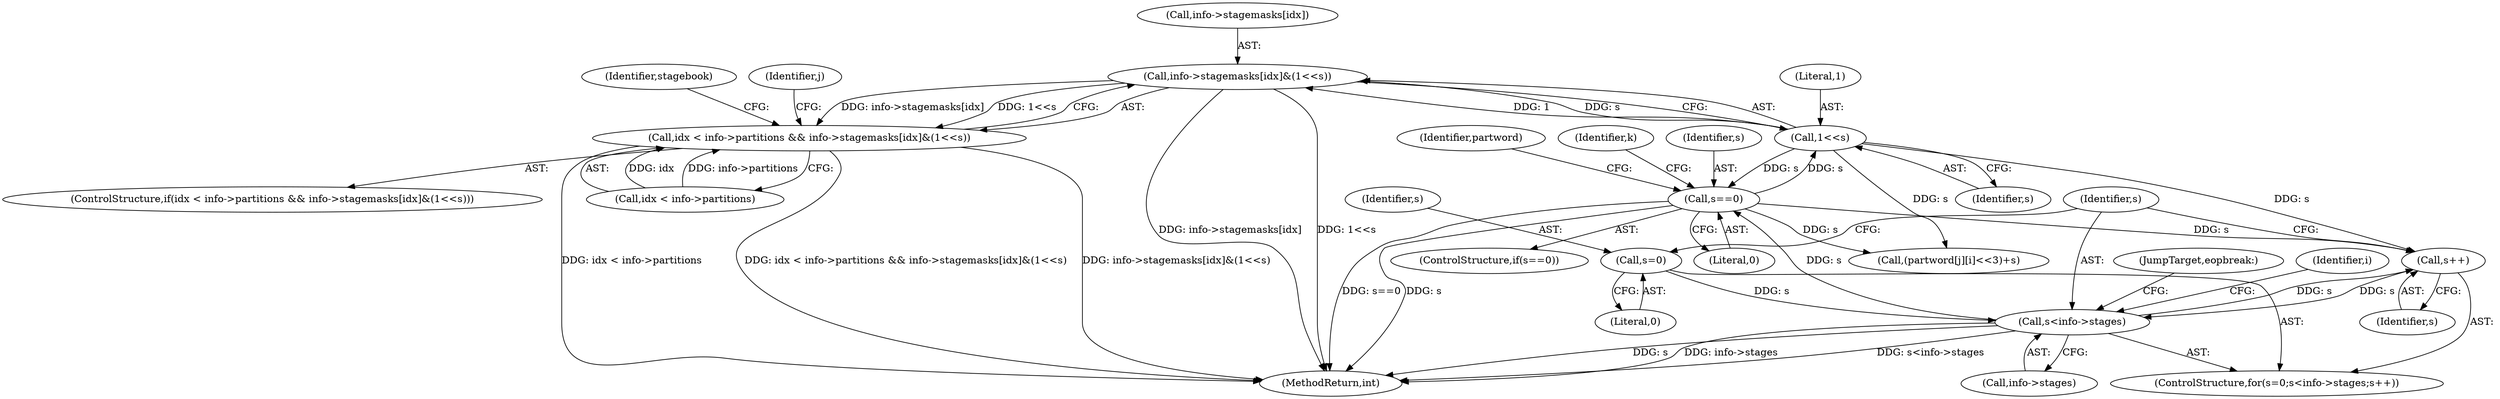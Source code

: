 digraph "0_Android_659030a2e80c38fb8da0a4eb68695349eec6778b@array" {
"1000507" [label="(Call,info->stagemasks[idx]&(1<<s))"];
"1000513" [label="(Call,1<<s)"];
"1000303" [label="(Call,s==0)"];
"1000286" [label="(Call,s<info->stages)"];
"1000291" [label="(Call,s++)"];
"1000283" [label="(Call,s=0)"];
"1000501" [label="(Call,idx < info->partitions && info->stagemasks[idx]&(1<<s))"];
"1000285" [label="(Literal,0)"];
"1000292" [label="(Identifier,s)"];
"1000287" [label="(Identifier,s)"];
"1000500" [label="(ControlStructure,if(idx < info->partitions && info->stagemasks[idx]&(1<<s)))"];
"1000291" [label="(Call,s++)"];
"1000513" [label="(Call,1<<s)"];
"1000478" [label="(Identifier,j)"];
"1000303" [label="(Call,s==0)"];
"1000284" [label="(Identifier,s)"];
"1000502" [label="(Call,idx < info->partitions)"];
"1000286" [label="(Call,s<info->stages)"];
"1000305" [label="(Literal,0)"];
"1000519" [label="(Identifier,stagebook)"];
"1000861" [label="(JumpTarget,eopbreak:)"];
"1000501" [label="(Call,idx < info->partitions && info->stagemasks[idx]&(1<<s))"];
"1000508" [label="(Call,info->stagemasks[idx])"];
"1000304" [label="(Identifier,s)"];
"1000514" [label="(Literal,1)"];
"1000864" [label="(MethodReturn,int)"];
"1000282" [label="(ControlStructure,for(s=0;s<info->stages;s++))"];
"1000507" [label="(Call,info->stagemasks[idx]&(1<<s))"];
"1000528" [label="(Call,(partword[j][i]<<3)+s)"];
"1000283" [label="(Call,s=0)"];
"1000288" [label="(Call,info->stages)"];
"1000310" [label="(Identifier,partword)"];
"1000456" [label="(Identifier,k)"];
"1000515" [label="(Identifier,s)"];
"1000302" [label="(ControlStructure,if(s==0))"];
"1000296" [label="(Identifier,i)"];
"1000507" -> "1000501"  [label="AST: "];
"1000507" -> "1000513"  [label="CFG: "];
"1000508" -> "1000507"  [label="AST: "];
"1000513" -> "1000507"  [label="AST: "];
"1000501" -> "1000507"  [label="CFG: "];
"1000507" -> "1000864"  [label="DDG: 1<<s"];
"1000507" -> "1000864"  [label="DDG: info->stagemasks[idx]"];
"1000507" -> "1000501"  [label="DDG: info->stagemasks[idx]"];
"1000507" -> "1000501"  [label="DDG: 1<<s"];
"1000513" -> "1000507"  [label="DDG: 1"];
"1000513" -> "1000507"  [label="DDG: s"];
"1000513" -> "1000515"  [label="CFG: "];
"1000514" -> "1000513"  [label="AST: "];
"1000515" -> "1000513"  [label="AST: "];
"1000513" -> "1000291"  [label="DDG: s"];
"1000513" -> "1000303"  [label="DDG: s"];
"1000303" -> "1000513"  [label="DDG: s"];
"1000513" -> "1000528"  [label="DDG: s"];
"1000303" -> "1000302"  [label="AST: "];
"1000303" -> "1000305"  [label="CFG: "];
"1000304" -> "1000303"  [label="AST: "];
"1000305" -> "1000303"  [label="AST: "];
"1000310" -> "1000303"  [label="CFG: "];
"1000456" -> "1000303"  [label="CFG: "];
"1000303" -> "1000864"  [label="DDG: s"];
"1000303" -> "1000864"  [label="DDG: s==0"];
"1000303" -> "1000291"  [label="DDG: s"];
"1000286" -> "1000303"  [label="DDG: s"];
"1000303" -> "1000528"  [label="DDG: s"];
"1000286" -> "1000282"  [label="AST: "];
"1000286" -> "1000288"  [label="CFG: "];
"1000287" -> "1000286"  [label="AST: "];
"1000288" -> "1000286"  [label="AST: "];
"1000296" -> "1000286"  [label="CFG: "];
"1000861" -> "1000286"  [label="CFG: "];
"1000286" -> "1000864"  [label="DDG: s<info->stages"];
"1000286" -> "1000864"  [label="DDG: s"];
"1000286" -> "1000864"  [label="DDG: info->stages"];
"1000291" -> "1000286"  [label="DDG: s"];
"1000283" -> "1000286"  [label="DDG: s"];
"1000286" -> "1000291"  [label="DDG: s"];
"1000291" -> "1000282"  [label="AST: "];
"1000291" -> "1000292"  [label="CFG: "];
"1000292" -> "1000291"  [label="AST: "];
"1000287" -> "1000291"  [label="CFG: "];
"1000283" -> "1000282"  [label="AST: "];
"1000283" -> "1000285"  [label="CFG: "];
"1000284" -> "1000283"  [label="AST: "];
"1000285" -> "1000283"  [label="AST: "];
"1000287" -> "1000283"  [label="CFG: "];
"1000501" -> "1000500"  [label="AST: "];
"1000501" -> "1000502"  [label="CFG: "];
"1000502" -> "1000501"  [label="AST: "];
"1000519" -> "1000501"  [label="CFG: "];
"1000478" -> "1000501"  [label="CFG: "];
"1000501" -> "1000864"  [label="DDG: info->stagemasks[idx]&(1<<s)"];
"1000501" -> "1000864"  [label="DDG: idx < info->partitions"];
"1000501" -> "1000864"  [label="DDG: idx < info->partitions && info->stagemasks[idx]&(1<<s)"];
"1000502" -> "1000501"  [label="DDG: idx"];
"1000502" -> "1000501"  [label="DDG: info->partitions"];
}
